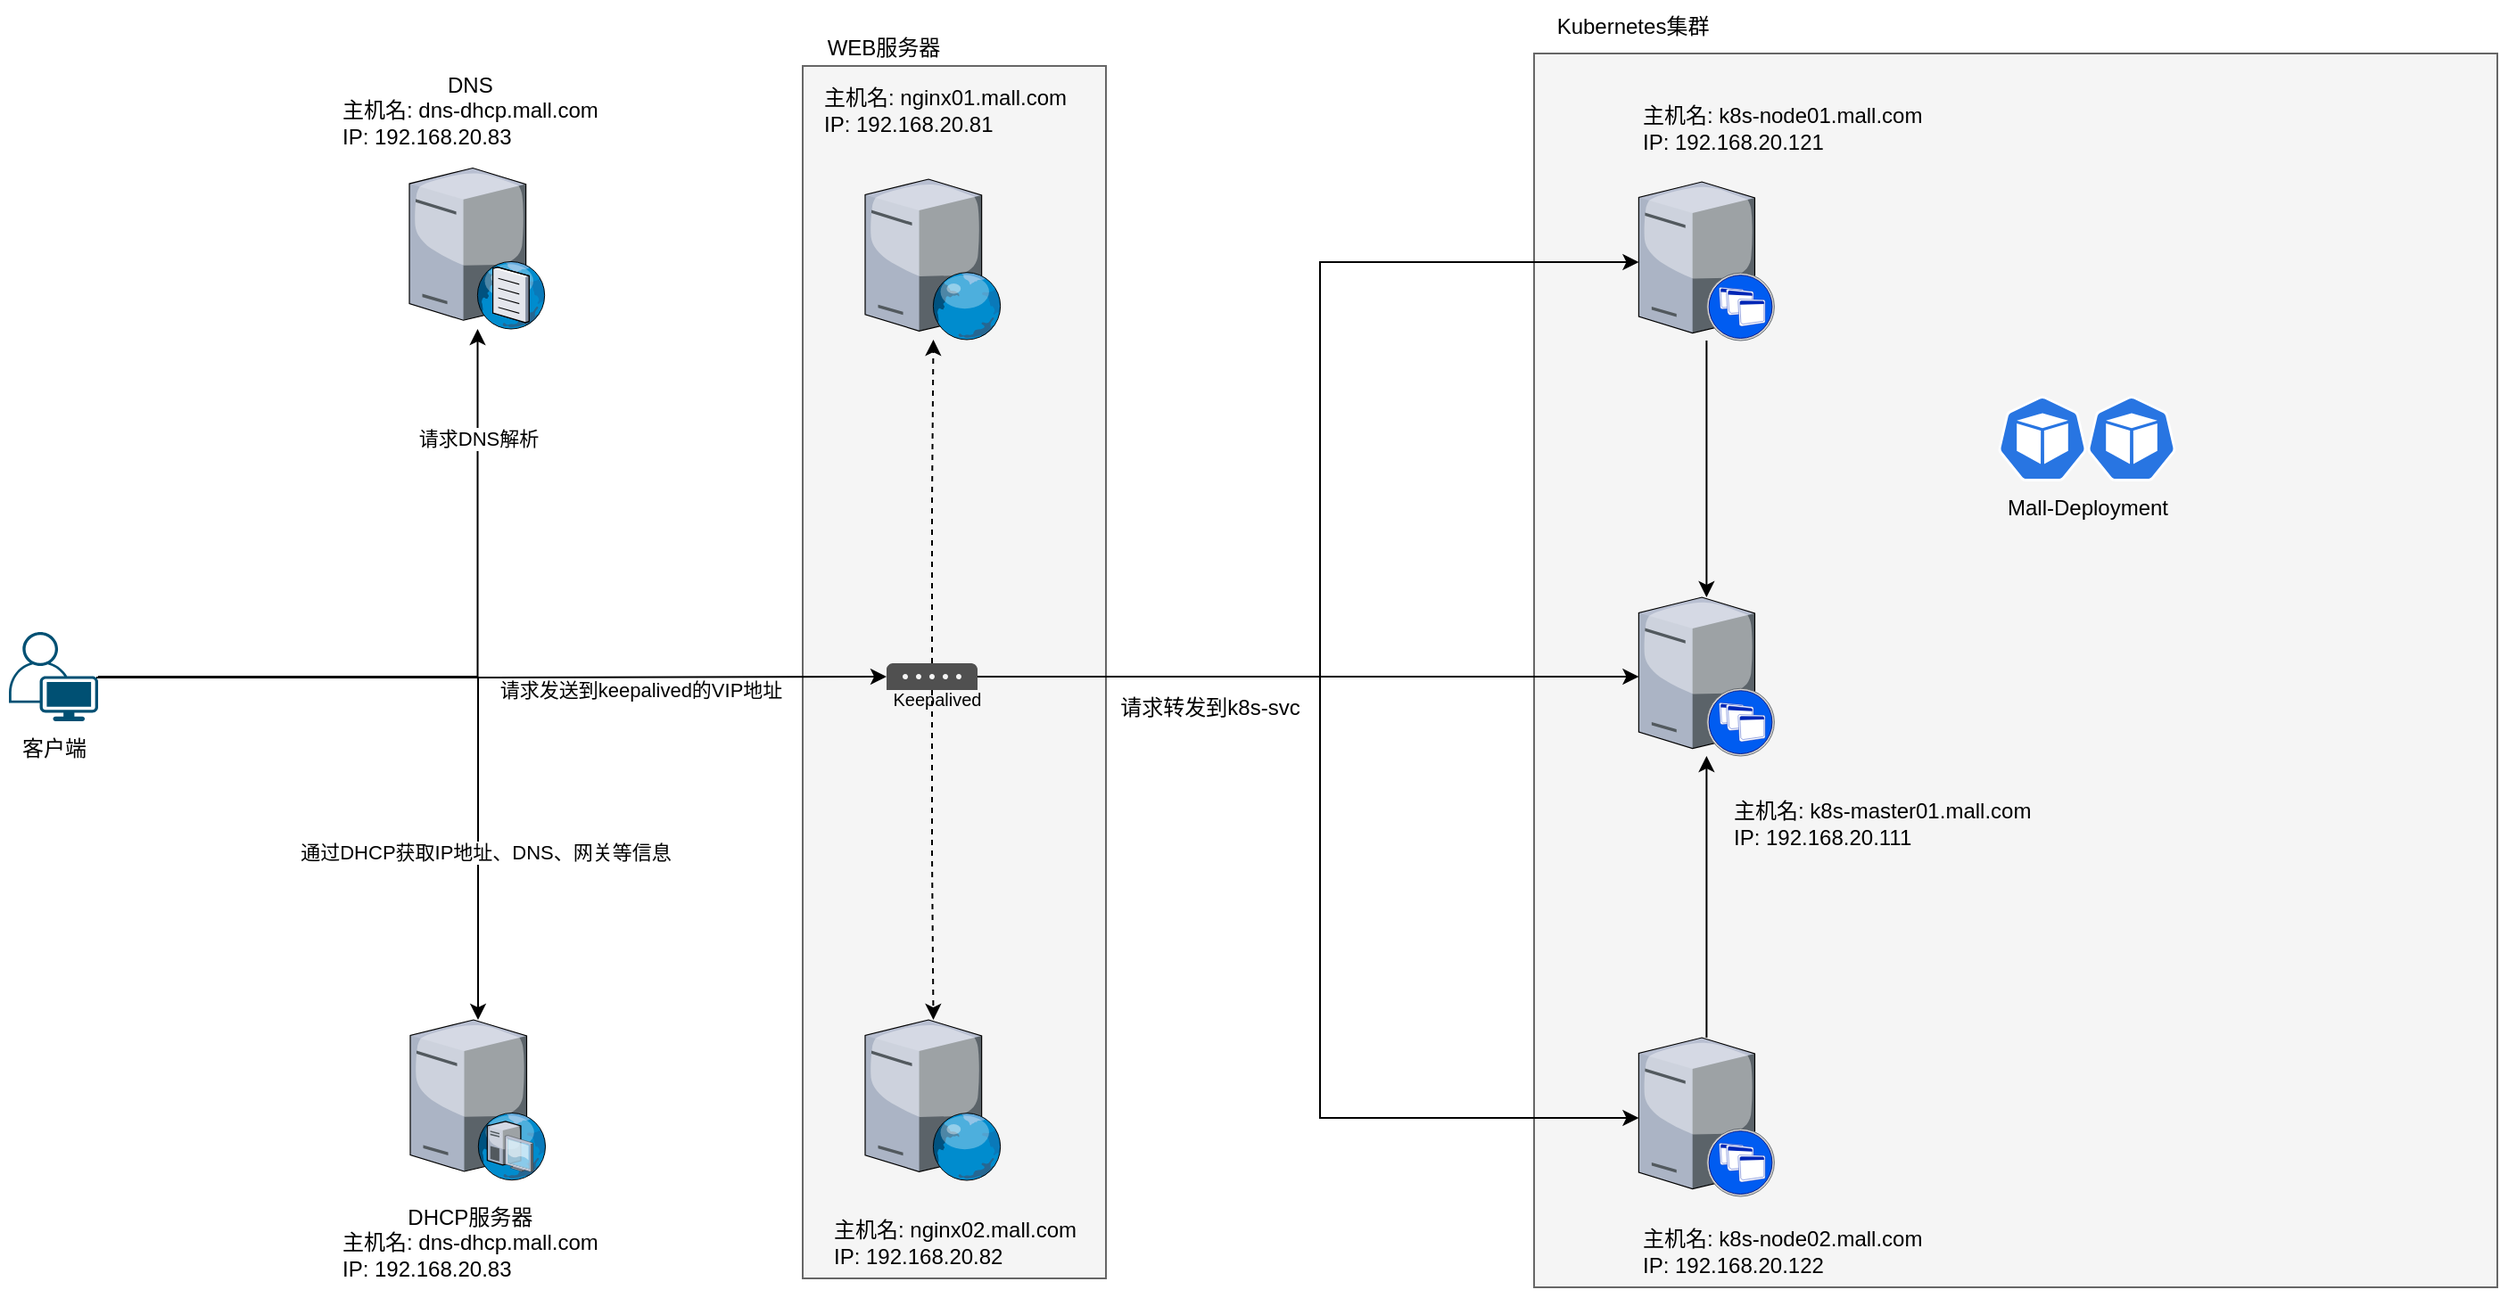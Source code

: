 <mxfile version="26.2.9">
  <diagram name="第 1 页" id="hsgv7myzvoSu3sDjRQEK">
    <mxGraphModel dx="1450" dy="983" grid="1" gridSize="10" guides="1" tooltips="1" connect="1" arrows="1" fold="1" page="1" pageScale="1" pageWidth="827" pageHeight="1169" math="0" shadow="0">
      <root>
        <mxCell id="0" />
        <mxCell id="1" parent="0" />
        <mxCell id="jp0kO5IZLnnAff3FtfDi-16" value="" style="group" parent="1" vertex="1" connectable="0">
          <mxGeometry x="40" y="522.5" width="60" height="80" as="geometry" />
        </mxCell>
        <mxCell id="jp0kO5IZLnnAff3FtfDi-14" value="" style="points=[[0.35,0,0],[0.98,0.51,0],[1,0.71,0],[0.67,1,0],[0,0.795,0],[0,0.65,0]];verticalLabelPosition=bottom;sketch=0;html=1;verticalAlign=top;aspect=fixed;align=center;pointerEvents=1;shape=mxgraph.cisco19.user;fillColor=#005073;strokeColor=none;" parent="jp0kO5IZLnnAff3FtfDi-16" vertex="1">
          <mxGeometry x="5" width="50" height="50" as="geometry" />
        </mxCell>
        <mxCell id="jp0kO5IZLnnAff3FtfDi-15" value="客户端" style="text;html=1;align=center;verticalAlign=middle;resizable=0;points=[];autosize=1;strokeColor=none;fillColor=none;" parent="jp0kO5IZLnnAff3FtfDi-16" vertex="1">
          <mxGeometry y="50" width="60" height="30" as="geometry" />
        </mxCell>
        <mxCell id="jp0kO5IZLnnAff3FtfDi-34" style="edgeStyle=orthogonalEdgeStyle;rounded=0;orthogonalLoop=1;jettySize=auto;html=1;" parent="1" source="jp0kO5IZLnnAff3FtfDi-14" target="jp0kO5IZLnnAff3FtfDi-39" edge="1">
          <mxGeometry relative="1" as="geometry">
            <mxPoint x="301.692" y="390.032" as="targetPoint" />
          </mxGeometry>
        </mxCell>
        <mxCell id="jp0kO5IZLnnAff3FtfDi-43" value="请求DNS解析" style="edgeLabel;html=1;align=center;verticalAlign=middle;resizable=0;points=[];" parent="jp0kO5IZLnnAff3FtfDi-34" vertex="1" connectable="0">
          <mxGeometry x="0.702" relative="1" as="geometry">
            <mxPoint as="offset" />
          </mxGeometry>
        </mxCell>
        <mxCell id="jp0kO5IZLnnAff3FtfDi-41" style="edgeStyle=orthogonalEdgeStyle;rounded=0;orthogonalLoop=1;jettySize=auto;html=1;exitX=0.98;exitY=0.51;exitDx=0;exitDy=0;exitPerimeter=0;" parent="1" source="jp0kO5IZLnnAff3FtfDi-14" target="jp0kO5IZLnnAff3FtfDi-38" edge="1">
          <mxGeometry relative="1" as="geometry" />
        </mxCell>
        <mxCell id="jp0kO5IZLnnAff3FtfDi-44" value="通过DHCP获取IP地址、DNS、网关等信息" style="edgeLabel;html=1;align=center;verticalAlign=middle;resizable=0;points=[];" parent="jp0kO5IZLnnAff3FtfDi-41" vertex="1" connectable="0">
          <mxGeometry x="0.534" y="4" relative="1" as="geometry">
            <mxPoint as="offset" />
          </mxGeometry>
        </mxCell>
        <mxCell id="jp0kO5IZLnnAff3FtfDi-49" value="" style="group" parent="1" vertex="1" connectable="0">
          <mxGeometry x="230" y="210" width="550" height="680" as="geometry" />
        </mxCell>
        <mxCell id="jp0kO5IZLnnAff3FtfDi-65" value="" style="group" parent="jp0kO5IZLnnAff3FtfDi-49" vertex="1" connectable="0">
          <mxGeometry x="260" y="-30" width="170" height="710" as="geometry" />
        </mxCell>
        <mxCell id="jp0kO5IZLnnAff3FtfDi-62" value="&lt;div&gt;&lt;span style=&quot;background-color: transparent; color: light-dark(rgb(0, 0, 0), rgb(255, 255, 255));&quot;&gt;WEB服务器&lt;/span&gt;&lt;/div&gt;&lt;span style=&quot;text-align: left;&quot;&gt;&lt;/span&gt;" style="text;html=1;align=center;verticalAlign=middle;resizable=0;points=[];autosize=1;strokeColor=none;fillColor=none;" parent="jp0kO5IZLnnAff3FtfDi-65" vertex="1">
          <mxGeometry width="90" height="30" as="geometry" />
        </mxCell>
        <mxCell id="jp0kO5IZLnnAff3FtfDi-59" value="" style="whiteSpace=wrap;html=1;fillColor=#f5f5f5;fontColor=#333333;strokeColor=#666666;" parent="jp0kO5IZLnnAff3FtfDi-65" vertex="1">
          <mxGeometry y="25" width="170" height="680" as="geometry" />
        </mxCell>
        <mxCell id="jp0kO5IZLnnAff3FtfDi-3" value="" style="group" parent="jp0kO5IZLnnAff3FtfDi-49" vertex="1" connectable="0">
          <mxGeometry x="295" y="58.5" width="118.25" height="123" as="geometry" />
        </mxCell>
        <object label="" nginx01="" id="jp0kO5IZLnnAff3FtfDi-1">
          <mxCell style="verticalLabelPosition=bottom;sketch=0;aspect=fixed;html=1;verticalAlign=top;strokeColor=none;align=center;outlineConnect=0;shape=mxgraph.citrix.web_server;" parent="jp0kO5IZLnnAff3FtfDi-3" vertex="1">
            <mxGeometry width="76.5" height="90" as="geometry" />
          </mxCell>
        </object>
        <mxCell id="jp0kO5IZLnnAff3FtfDi-2" value="&lt;div style=&quot;text-align: center;&quot;&gt;&lt;span style=&quot;background-color: transparent; color: light-dark(rgb(0, 0, 0), rgb(255, 255, 255)); text-align: left;&quot;&gt;主机名: nginx01.mall.com&lt;/span&gt;&lt;br&gt;&lt;/div&gt;&lt;div&gt;IP: 192.168.20.81&lt;/div&gt;" style="text;html=1;align=left;verticalAlign=middle;resizable=0;points=[];autosize=1;strokeColor=none;fillColor=none;" parent="jp0kO5IZLnnAff3FtfDi-49" vertex="1">
          <mxGeometry x="270" width="160" height="40" as="geometry" />
        </mxCell>
        <mxCell id="jp0kO5IZLnnAff3FtfDi-48" value="" style="group" parent="jp0kO5IZLnnAff3FtfDi-49" vertex="1" connectable="0">
          <mxGeometry width="170" height="142.5" as="geometry" />
        </mxCell>
        <mxCell id="jp0kO5IZLnnAff3FtfDi-39" value="" style="verticalLabelPosition=bottom;sketch=0;aspect=fixed;html=1;verticalAlign=top;strokeColor=none;align=center;outlineConnect=0;shape=mxgraph.citrix.dns_server;" parent="jp0kO5IZLnnAff3FtfDi-48" vertex="1">
          <mxGeometry x="39.5" y="50" width="76.5" height="92.5" as="geometry" />
        </mxCell>
        <mxCell id="jp0kO5IZLnnAff3FtfDi-40" value="&lt;div style=&quot;text-align: center;&quot;&gt;&lt;span style=&quot;background-color: transparent; color: light-dark(rgb(0, 0, 0), rgb(255, 255, 255));&quot;&gt;DNS&lt;/span&gt;&lt;/div&gt;主机名: dns-dhcp.mall.com&lt;div&gt;IP: 192.168.20.83&lt;br&gt;&lt;/div&gt;" style="text;html=1;align=left;verticalAlign=middle;resizable=0;points=[];autosize=1;strokeColor=none;fillColor=none;" parent="jp0kO5IZLnnAff3FtfDi-48" vertex="1">
          <mxGeometry y="-10" width="170" height="60" as="geometry" />
        </mxCell>
        <mxCell id="jp0kO5IZLnnAff3FtfDi-33" value="&lt;font style=&quot;font-size: 10px;&quot;&gt;Keepalived&lt;/font&gt;" style="text;html=1;align=center;verticalAlign=middle;resizable=0;points=[];autosize=1;strokeColor=none;fillColor=none;fontColor=default;fontFamily=Helvetica;textDirection=ltr;" parent="jp0kO5IZLnnAff3FtfDi-49" vertex="1">
          <mxGeometry x="310" y="330" width="50" height="40" as="geometry" />
        </mxCell>
        <mxCell id="jp0kO5IZLnnAff3FtfDi-77" value="请求转发到k8s-svc" style="text;html=1;align=center;verticalAlign=middle;resizable=0;points=[];autosize=1;strokeColor=none;fillColor=none;" parent="jp0kO5IZLnnAff3FtfDi-49" vertex="1">
          <mxGeometry x="428" y="340" width="120" height="30" as="geometry" />
        </mxCell>
        <mxCell id="jp0kO5IZLnnAff3FtfDi-51" value="" style="group" parent="1" vertex="1" connectable="0">
          <mxGeometry x="230" y="740" width="413.25" height="155" as="geometry" />
        </mxCell>
        <mxCell id="jp0kO5IZLnnAff3FtfDi-4" value="" style="group" parent="jp0kO5IZLnnAff3FtfDi-51" vertex="1" connectable="0">
          <mxGeometry x="295" width="118.25" height="155" as="geometry" />
        </mxCell>
        <object label="" nginx01="" id="jp0kO5IZLnnAff3FtfDi-5">
          <mxCell style="verticalLabelPosition=bottom;sketch=0;aspect=fixed;html=1;verticalAlign=top;strokeColor=none;align=center;outlineConnect=0;shape=mxgraph.citrix.web_server;" parent="jp0kO5IZLnnAff3FtfDi-4" vertex="1">
            <mxGeometry width="76.5" height="90" as="geometry" />
          </mxCell>
        </object>
        <mxCell id="jp0kO5IZLnnAff3FtfDi-6" value="&lt;div&gt;&lt;span style=&quot;text-align: left; background-color: transparent; color: light-dark(rgb(0, 0, 0), rgb(255, 255, 255));&quot;&gt;主机名: nginx02.mall.com&lt;/span&gt;&lt;br&gt;&lt;/div&gt;&lt;div style=&quot;text-align: left;&quot;&gt;IP: 192.168.20.82&lt;/div&gt;" style="text;html=1;align=center;verticalAlign=middle;resizable=0;points=[];autosize=1;strokeColor=none;fillColor=none;" parent="jp0kO5IZLnnAff3FtfDi-4" vertex="1">
          <mxGeometry x="-29.75" y="105" width="160" height="40" as="geometry" />
        </mxCell>
        <mxCell id="jp0kO5IZLnnAff3FtfDi-50" value="" style="group" parent="jp0kO5IZLnnAff3FtfDi-51" vertex="1" connectable="0">
          <mxGeometry width="170" height="155" as="geometry" />
        </mxCell>
        <mxCell id="jp0kO5IZLnnAff3FtfDi-38" value="" style="verticalLabelPosition=bottom;sketch=0;aspect=fixed;html=1;verticalAlign=top;strokeColor=none;align=center;outlineConnect=0;shape=mxgraph.citrix.dhcp_server;" parent="jp0kO5IZLnnAff3FtfDi-50" vertex="1">
          <mxGeometry x="40" width="76" height="90" as="geometry" />
        </mxCell>
        <mxCell id="jp0kO5IZLnnAff3FtfDi-42" value="&lt;div style=&quot;text-align: center;&quot;&gt;&lt;span style=&quot;background-color: transparent; color: light-dark(rgb(0, 0, 0), rgb(255, 255, 255));&quot;&gt;DHCP服务器&lt;/span&gt;&lt;/div&gt;&lt;div style=&quot;text-align: center;&quot;&gt;&lt;span style=&quot;background-color: transparent; color: light-dark(rgb(0, 0, 0), rgb(255, 255, 255));&quot;&gt;主机名: dns-dhcp.mall.com&lt;/span&gt;&lt;/div&gt;&lt;div&gt;IP: 192.168.20.83&lt;/div&gt;" style="text;html=1;align=left;verticalAlign=middle;resizable=0;points=[];autosize=1;strokeColor=none;fillColor=none;" parent="jp0kO5IZLnnAff3FtfDi-50" vertex="1">
          <mxGeometry y="95" width="170" height="60" as="geometry" />
        </mxCell>
        <mxCell id="jp0kO5IZLnnAff3FtfDi-24" value="" style="sketch=0;pointerEvents=1;shadow=0;dashed=0;html=1;strokeColor=none;fillColor=#505050;labelPosition=center;verticalLabelPosition=bottom;verticalAlign=top;outlineConnect=0;align=center;shape=mxgraph.office.communications.voip_gateway;" parent="1" vertex="1">
          <mxGeometry x="537" y="540" width="51" height="15" as="geometry" />
        </mxCell>
        <mxCell id="jp0kO5IZLnnAff3FtfDi-37" style="edgeStyle=orthogonalEdgeStyle;rounded=0;orthogonalLoop=1;jettySize=auto;html=1;exitX=0.98;exitY=0.51;exitDx=0;exitDy=0;exitPerimeter=0;" parent="1" source="jp0kO5IZLnnAff3FtfDi-14" target="jp0kO5IZLnnAff3FtfDi-24" edge="1">
          <mxGeometry relative="1" as="geometry" />
        </mxCell>
        <mxCell id="jp0kO5IZLnnAff3FtfDi-47" value="请求发送到keepalived的VIP地址" style="edgeLabel;html=1;align=center;verticalAlign=middle;resizable=0;points=[];" parent="jp0kO5IZLnnAff3FtfDi-37" vertex="1" connectable="0">
          <mxGeometry x="0.144" y="-1" relative="1" as="geometry">
            <mxPoint x="52" y="6" as="offset" />
          </mxGeometry>
        </mxCell>
        <mxCell id="jp0kO5IZLnnAff3FtfDi-27" style="edgeStyle=orthogonalEdgeStyle;rounded=0;orthogonalLoop=1;jettySize=auto;html=1;dashed=1;" parent="1" source="jp0kO5IZLnnAff3FtfDi-24" target="jp0kO5IZLnnAff3FtfDi-1" edge="1">
          <mxGeometry relative="1" as="geometry" />
        </mxCell>
        <mxCell id="jp0kO5IZLnnAff3FtfDi-29" style="edgeStyle=orthogonalEdgeStyle;rounded=0;orthogonalLoop=1;jettySize=auto;html=1;strokeColor=default;dashed=1;" parent="1" source="jp0kO5IZLnnAff3FtfDi-24" target="jp0kO5IZLnnAff3FtfDi-5" edge="1">
          <mxGeometry relative="1" as="geometry">
            <mxPoint x="563.3" y="555" as="targetPoint" />
          </mxGeometry>
        </mxCell>
        <mxCell id="jp0kO5IZLnnAff3FtfDi-76" value="" style="group" parent="1" vertex="1" connectable="0">
          <mxGeometry x="900" y="168" width="540" height="722" as="geometry" />
        </mxCell>
        <mxCell id="jp0kO5IZLnnAff3FtfDi-57" value="" style="whiteSpace=wrap;html=1;fillColor=#f5f5f5;fontColor=#333333;strokeColor=#666666;" parent="jp0kO5IZLnnAff3FtfDi-76" vertex="1">
          <mxGeometry y="30" width="540" height="692" as="geometry" />
        </mxCell>
        <mxCell id="jp0kO5IZLnnAff3FtfDi-68" style="edgeStyle=orthogonalEdgeStyle;rounded=0;orthogonalLoop=1;jettySize=auto;html=1;" parent="jp0kO5IZLnnAff3FtfDi-76" source="jp0kO5IZLnnAff3FtfDi-52" target="jp0kO5IZLnnAff3FtfDi-53" edge="1">
          <mxGeometry relative="1" as="geometry" />
        </mxCell>
        <mxCell id="jp0kO5IZLnnAff3FtfDi-52" value="" style="verticalLabelPosition=bottom;sketch=0;aspect=fixed;html=1;verticalAlign=top;strokeColor=none;align=center;outlineConnect=0;shape=mxgraph.citrix.xenapp_server;" parent="jp0kO5IZLnnAff3FtfDi-76" vertex="1">
          <mxGeometry x="58.696" y="102" width="76" height="89" as="geometry" />
        </mxCell>
        <mxCell id="jp0kO5IZLnnAff3FtfDi-53" value="" style="verticalLabelPosition=bottom;sketch=0;aspect=fixed;html=1;verticalAlign=top;strokeColor=none;align=center;outlineConnect=0;shape=mxgraph.citrix.xenapp_server;" parent="jp0kO5IZLnnAff3FtfDi-76" vertex="1">
          <mxGeometry x="58.696" y="335" width="76" height="89" as="geometry" />
        </mxCell>
        <mxCell id="jp0kO5IZLnnAff3FtfDi-69" style="edgeStyle=orthogonalEdgeStyle;rounded=0;orthogonalLoop=1;jettySize=auto;html=1;" parent="jp0kO5IZLnnAff3FtfDi-76" source="jp0kO5IZLnnAff3FtfDi-54" target="jp0kO5IZLnnAff3FtfDi-53" edge="1">
          <mxGeometry relative="1" as="geometry" />
        </mxCell>
        <mxCell id="jp0kO5IZLnnAff3FtfDi-54" value="" style="verticalLabelPosition=bottom;sketch=0;aspect=fixed;html=1;verticalAlign=top;strokeColor=none;align=center;outlineConnect=0;shape=mxgraph.citrix.xenapp_server;" parent="jp0kO5IZLnnAff3FtfDi-76" vertex="1">
          <mxGeometry x="58.696" y="582" width="76" height="89" as="geometry" />
        </mxCell>
        <mxCell id="jp0kO5IZLnnAff3FtfDi-55" value="&lt;div style=&quot;text-align: center;&quot;&gt;&lt;span style=&quot;background-color: transparent; color: light-dark(rgb(0, 0, 0), rgb(255, 255, 255)); text-align: left;&quot;&gt;主机名: k8s-node01.mall.com&lt;/span&gt;&lt;br&gt;&lt;/div&gt;&lt;div&gt;IP: 192.168.20.121&lt;/div&gt;" style="text;html=1;align=left;verticalAlign=middle;resizable=0;points=[];autosize=1;strokeColor=none;fillColor=none;" parent="jp0kO5IZLnnAff3FtfDi-76" vertex="1">
          <mxGeometry x="58.696" y="52" width="180" height="40" as="geometry" />
        </mxCell>
        <mxCell id="jp0kO5IZLnnAff3FtfDi-56" value="&lt;div style=&quot;text-align: center;&quot;&gt;&lt;span style=&quot;background-color: transparent; color: light-dark(rgb(0, 0, 0), rgb(255, 255, 255)); text-align: left;&quot;&gt;主机名: k8s-master01.mall.com&lt;/span&gt;&lt;br&gt;&lt;/div&gt;&lt;div&gt;IP: 192.168.20.111&lt;/div&gt;" style="text;html=1;align=left;verticalAlign=middle;resizable=0;points=[];autosize=1;strokeColor=none;fillColor=none;" parent="jp0kO5IZLnnAff3FtfDi-76" vertex="1">
          <mxGeometry x="109.998" y="442" width="190" height="40" as="geometry" />
        </mxCell>
        <mxCell id="jp0kO5IZLnnAff3FtfDi-58" value="Kubernetes集群" style="text;html=1;align=center;verticalAlign=middle;resizable=0;points=[];autosize=1;strokeColor=none;fillColor=none;" parent="jp0kO5IZLnnAff3FtfDi-76" vertex="1">
          <mxGeometry width="110" height="30" as="geometry" />
        </mxCell>
        <mxCell id="jp0kO5IZLnnAff3FtfDi-67" value="&lt;div style=&quot;text-align: center;&quot;&gt;&lt;span style=&quot;background-color: transparent; color: light-dark(rgb(0, 0, 0), rgb(255, 255, 255)); text-align: left;&quot;&gt;主机名: k8s-node02.mall.com&lt;/span&gt;&lt;br&gt;&lt;/div&gt;&lt;div&gt;IP: 192.168.20.122&lt;/div&gt;" style="text;html=1;align=left;verticalAlign=middle;resizable=0;points=[];autosize=1;strokeColor=none;fillColor=none;" parent="jp0kO5IZLnnAff3FtfDi-76" vertex="1">
          <mxGeometry x="58.696" y="682" width="180" height="40" as="geometry" />
        </mxCell>
        <mxCell id="1cv5DayEHRq4SzB9kq6g-19" value="" style="group" vertex="1" connectable="0" parent="jp0kO5IZLnnAff3FtfDi-76">
          <mxGeometry x="255" y="222" width="110" height="78" as="geometry" />
        </mxCell>
        <mxCell id="1cv5DayEHRq4SzB9kq6g-17" value="" style="group" vertex="1" connectable="0" parent="1cv5DayEHRq4SzB9kq6g-19">
          <mxGeometry x="5" width="100" height="48" as="geometry" />
        </mxCell>
        <mxCell id="1cv5DayEHRq4SzB9kq6g-1" value="" style="aspect=fixed;sketch=0;html=1;dashed=0;whitespace=wrap;verticalLabelPosition=bottom;verticalAlign=top;fillColor=#2875E2;strokeColor=#ffffff;points=[[0.005,0.63,0],[0.1,0.2,0],[0.9,0.2,0],[0.5,0,0],[0.995,0.63,0],[0.72,0.99,0],[0.5,1,0],[0.28,0.99,0]];shape=mxgraph.kubernetes.icon2;prIcon=pod" vertex="1" parent="1cv5DayEHRq4SzB9kq6g-17">
          <mxGeometry width="50" height="48" as="geometry" />
        </mxCell>
        <mxCell id="1cv5DayEHRq4SzB9kq6g-2" value="" style="aspect=fixed;sketch=0;html=1;dashed=0;whitespace=wrap;verticalLabelPosition=bottom;verticalAlign=top;fillColor=#2875E2;strokeColor=#ffffff;points=[[0.005,0.63,0],[0.1,0.2,0],[0.9,0.2,0],[0.5,0,0],[0.995,0.63,0],[0.72,0.99,0],[0.5,1,0],[0.28,0.99,0]];shape=mxgraph.kubernetes.icon2;prIcon=pod" vertex="1" parent="1cv5DayEHRq4SzB9kq6g-17">
          <mxGeometry x="50" width="50" height="48" as="geometry" />
        </mxCell>
        <mxCell id="1cv5DayEHRq4SzB9kq6g-18" value="Mall-Deployment" style="text;html=1;align=center;verticalAlign=middle;resizable=0;points=[];autosize=1;strokeColor=none;fillColor=none;" vertex="1" parent="1cv5DayEHRq4SzB9kq6g-19">
          <mxGeometry y="48" width="110" height="30" as="geometry" />
        </mxCell>
        <mxCell id="jp0kO5IZLnnAff3FtfDi-73" style="edgeStyle=orthogonalEdgeStyle;rounded=0;orthogonalLoop=1;jettySize=auto;html=1;" parent="1" source="jp0kO5IZLnnAff3FtfDi-24" target="jp0kO5IZLnnAff3FtfDi-52" edge="1">
          <mxGeometry relative="1" as="geometry">
            <Array as="points">
              <mxPoint x="780" y="548" />
              <mxPoint x="780" y="315" />
            </Array>
          </mxGeometry>
        </mxCell>
        <mxCell id="jp0kO5IZLnnAff3FtfDi-75" style="edgeStyle=orthogonalEdgeStyle;rounded=0;orthogonalLoop=1;jettySize=auto;html=1;" parent="1" source="jp0kO5IZLnnAff3FtfDi-24" target="jp0kO5IZLnnAff3FtfDi-54" edge="1">
          <mxGeometry relative="1" as="geometry">
            <Array as="points">
              <mxPoint x="780" y="548" />
              <mxPoint x="780" y="795" />
            </Array>
          </mxGeometry>
        </mxCell>
        <mxCell id="jp0kO5IZLnnAff3FtfDi-74" style="edgeStyle=orthogonalEdgeStyle;rounded=0;orthogonalLoop=1;jettySize=auto;html=1;" parent="1" source="jp0kO5IZLnnAff3FtfDi-24" target="jp0kO5IZLnnAff3FtfDi-53" edge="1">
          <mxGeometry relative="1" as="geometry" />
        </mxCell>
      </root>
    </mxGraphModel>
  </diagram>
</mxfile>
